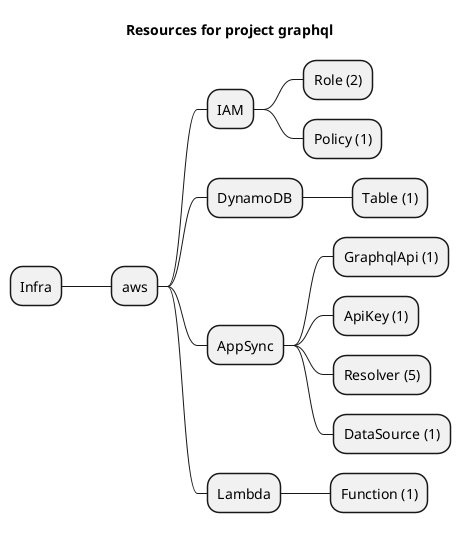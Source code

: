 @startmindmap
title Resources for project graphql
skinparam monochrome true
+ Infra
++ aws
+++ IAM
++++ Role (2)
++++ Policy (1)
+++ DynamoDB
++++ Table (1)
+++ AppSync
++++ GraphqlApi (1)
++++ ApiKey (1)
++++ Resolver (5)
++++ DataSource (1)
+++ Lambda
++++ Function (1)
@endmindmap
